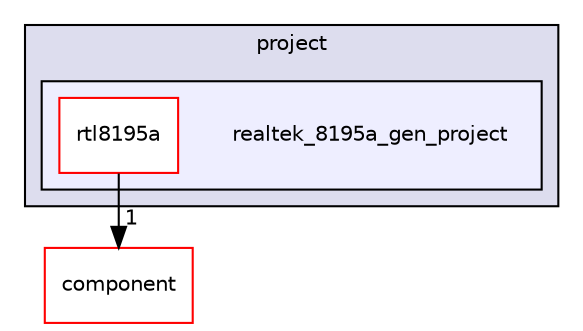 digraph "realtek_8195a_gen_project" {
  compound=true
  node [ fontsize="10", fontname="Helvetica"];
  edge [ labelfontsize="10", labelfontname="Helvetica"];
  subgraph clusterdir_bb17c7c1f6b5d4e42018e46e245402cf {
    graph [ bgcolor="#ddddee", pencolor="black", label="project" fontname="Helvetica", fontsize="10", URL="dir_bb17c7c1f6b5d4e42018e46e245402cf.html"]
  subgraph clusterdir_4d8a5561b87cbdbe66a2580ebcb931d0 {
    graph [ bgcolor="#eeeeff", pencolor="black", label="" URL="dir_4d8a5561b87cbdbe66a2580ebcb931d0.html"];
    dir_4d8a5561b87cbdbe66a2580ebcb931d0 [shape=plaintext label="realtek_8195a_gen_project"];
    dir_d55a6639c0ef2e769c54f3d73fdcd6ae [shape=box label="rtl8195a" color="red" fillcolor="white" style="filled" URL="dir_d55a6639c0ef2e769c54f3d73fdcd6ae.html"];
  }
  }
  dir_da6bad2e2c5a50fa6b6edae596f8e89f [shape=box label="component" fillcolor="white" style="filled" color="red" URL="dir_da6bad2e2c5a50fa6b6edae596f8e89f.html"];
  dir_d55a6639c0ef2e769c54f3d73fdcd6ae->dir_da6bad2e2c5a50fa6b6edae596f8e89f [headlabel="1", labeldistance=1.5 headhref="dir_000003_000014.html"];
}
